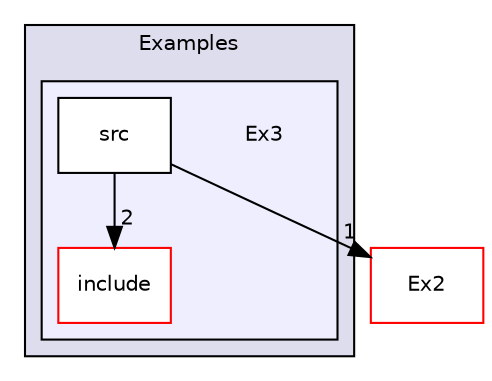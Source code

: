 digraph "/home/travis/build/AliceO2Group/AliceO2/Examples/Ex3" {
  bgcolor=transparent;
  compound=true
  node [ fontsize="10", fontname="Helvetica"];
  edge [ labelfontsize="10", labelfontname="Helvetica"];
  subgraph clusterdir_03680f297d755c096b0a1ead13ee12b7 {
    graph [ bgcolor="#ddddee", pencolor="black", label="Examples" fontname="Helvetica", fontsize="10", URL="dir_03680f297d755c096b0a1ead13ee12b7.html"]
  subgraph clusterdir_85570e636746d5649ccd8168aece12f6 {
    graph [ bgcolor="#eeeeff", pencolor="black", label="" URL="dir_85570e636746d5649ccd8168aece12f6.html"];
    dir_85570e636746d5649ccd8168aece12f6 [shape=plaintext label="Ex3"];
    dir_13fbd0bf91a9b41cbfd3b2a7c9bda14f [shape=box label="include" color="red" fillcolor="white" style="filled" URL="dir_13fbd0bf91a9b41cbfd3b2a7c9bda14f.html"];
    dir_7148b6db5ff8bc66ecb6cb84425b7f3f [shape=box label="src" color="black" fillcolor="white" style="filled" URL="dir_7148b6db5ff8bc66ecb6cb84425b7f3f.html"];
  }
  }
  dir_796c6520f78513947d27220245881da4 [shape=box label="Ex2" color="red" URL="dir_796c6520f78513947d27220245881da4.html"];
  dir_7148b6db5ff8bc66ecb6cb84425b7f3f->dir_796c6520f78513947d27220245881da4 [headlabel="1", labeldistance=1.5 headhref="dir_000713_000702.html"];
  dir_7148b6db5ff8bc66ecb6cb84425b7f3f->dir_13fbd0bf91a9b41cbfd3b2a7c9bda14f [headlabel="2", labeldistance=1.5 headhref="dir_000713_000706.html"];
}
